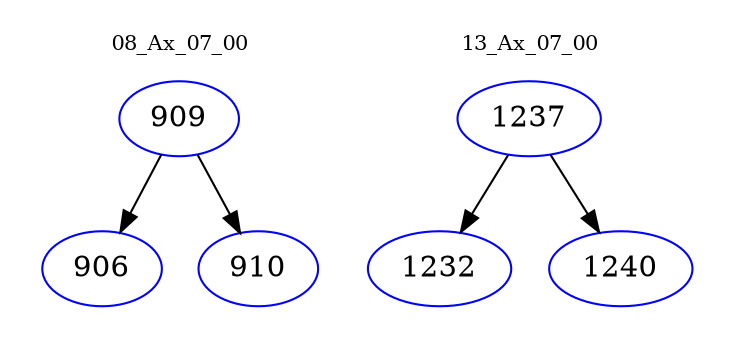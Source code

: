 digraph{
subgraph cluster_0 {
color = white
label = "08_Ax_07_00";
fontsize=10;
T0_909 [label="909", color="blue"]
T0_909 -> T0_906 [color="black"]
T0_906 [label="906", color="blue"]
T0_909 -> T0_910 [color="black"]
T0_910 [label="910", color="blue"]
}
subgraph cluster_1 {
color = white
label = "13_Ax_07_00";
fontsize=10;
T1_1237 [label="1237", color="blue"]
T1_1237 -> T1_1232 [color="black"]
T1_1232 [label="1232", color="blue"]
T1_1237 -> T1_1240 [color="black"]
T1_1240 [label="1240", color="blue"]
}
}
